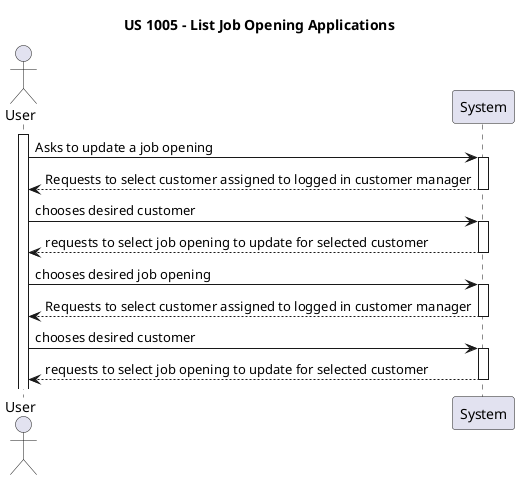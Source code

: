 @startuml

title US 1005 - List Job Opening Applications

actor User as U
participant "System" as S

activate U

    U -> S: Asks to update a job opening
    activate S

    S --> U : Requests to select customer assigned to logged in customer manager

    deactivate S
    U -> S: chooses desired customer
    activate S

    S --> U : requests to select job opening to update for selected customer

    deactivate S
    U -> S: chooses desired job opening
    activate S

    S --> U : Requests to select customer assigned to logged in customer manager

    deactivate S
    U -> S: chooses desired customer
    activate S

    S --> U : requests to select job opening to update for selected customer

    deactivate S

@enduml